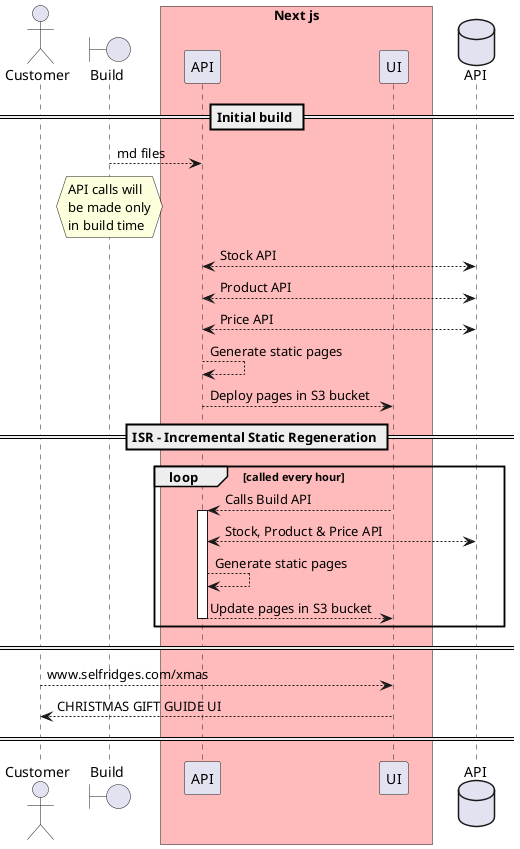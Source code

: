 @startuml

skinparam ParticipantPadding 20
skinparam BoxPadding 20
actor       Customer         as customer
boundary    Build            as build
box "Next js" #FFBBBB
participant API              as api
participant UI               as ui
end box
database    " API" as sapi

== Initial build ==

build --> api : md files

hnote over build
  API calls will
  be made only
  in build time
endhnote

box "Subteam"
api <--> sapi : Stock API
api <--> sapi : Product API
api <--> sapi : Price API
end box
api --> api   : Generate static pages
api --> ui    : Deploy pages in S3 bucket

== ISR - Incremental Static Regeneration ==

loop called every hour

  ui --> api   : Calls Build API
  activate api
  api <--> sapi : Stock, Product & Price API
  api --> api   : Generate static pages
  return Update pages in S3 bucket

end

==  ==

customer --> ui : www.selfridges.com/xmas
ui --> customer : CHRISTMAS GIFT GUIDE UI

==  ==

@enduml